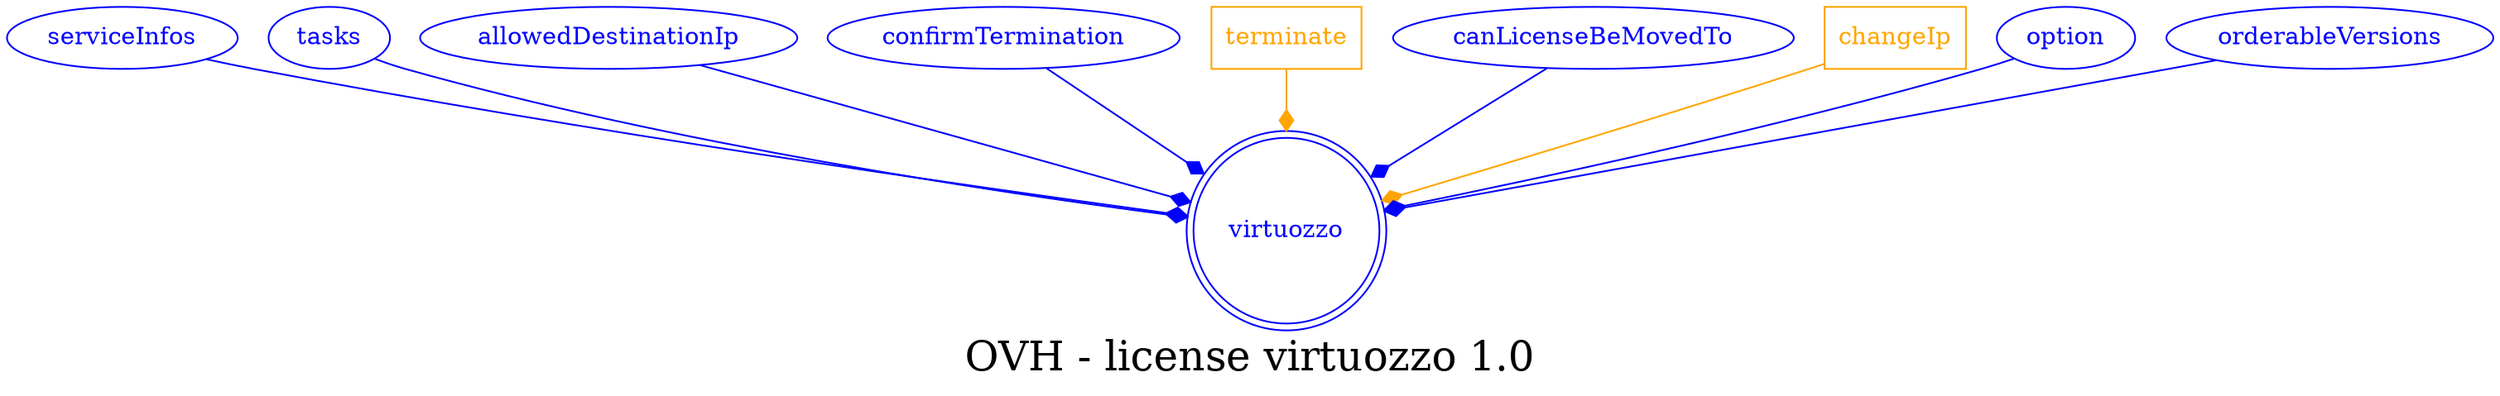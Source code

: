 digraph LexiconGraph {
graph[label="OVH - license virtuozzo 1.0", fontsize=24]
splines=true
"virtuozzo" [color=blue, fontcolor=blue, shape=doublecircle]
"serviceInfos" -> "virtuozzo" [color=blue, fontcolor=blue, arrowhead=diamond, arrowtail=none]
"serviceInfos" [color=blue, fontcolor=blue, shape=ellipse]
"tasks" -> "virtuozzo" [color=blue, fontcolor=blue, arrowhead=diamond, arrowtail=none]
"tasks" [color=blue, fontcolor=blue, shape=ellipse]
"allowedDestinationIp" -> "virtuozzo" [color=blue, fontcolor=blue, arrowhead=diamond, arrowtail=none]
"allowedDestinationIp" [color=blue, fontcolor=blue, shape=ellipse]
"confirmTermination" -> "virtuozzo" [color=blue, fontcolor=blue, arrowhead=diamond, arrowtail=none]
"confirmTermination" [color=blue, fontcolor=blue, shape=ellipse]
"terminate" [color=orange, fontcolor=orange, shape=box]
"terminate" -> "virtuozzo" [color=orange, fontcolor=orange, arrowhead=diamond, arrowtail=none]
"canLicenseBeMovedTo" -> "virtuozzo" [color=blue, fontcolor=blue, arrowhead=diamond, arrowtail=none]
"canLicenseBeMovedTo" [color=blue, fontcolor=blue, shape=ellipse]
"changeIp" [color=orange, fontcolor=orange, shape=box]
"changeIp" -> "virtuozzo" [color=orange, fontcolor=orange, arrowhead=diamond, arrowtail=none]
"option" -> "virtuozzo" [color=blue, fontcolor=blue, arrowhead=diamond, arrowtail=none]
"option" [color=blue, fontcolor=blue, shape=ellipse]
"orderableVersions" -> "virtuozzo" [color=blue, fontcolor=blue, arrowhead=diamond, arrowtail=none]
"orderableVersions" [color=blue, fontcolor=blue, shape=ellipse]
}
